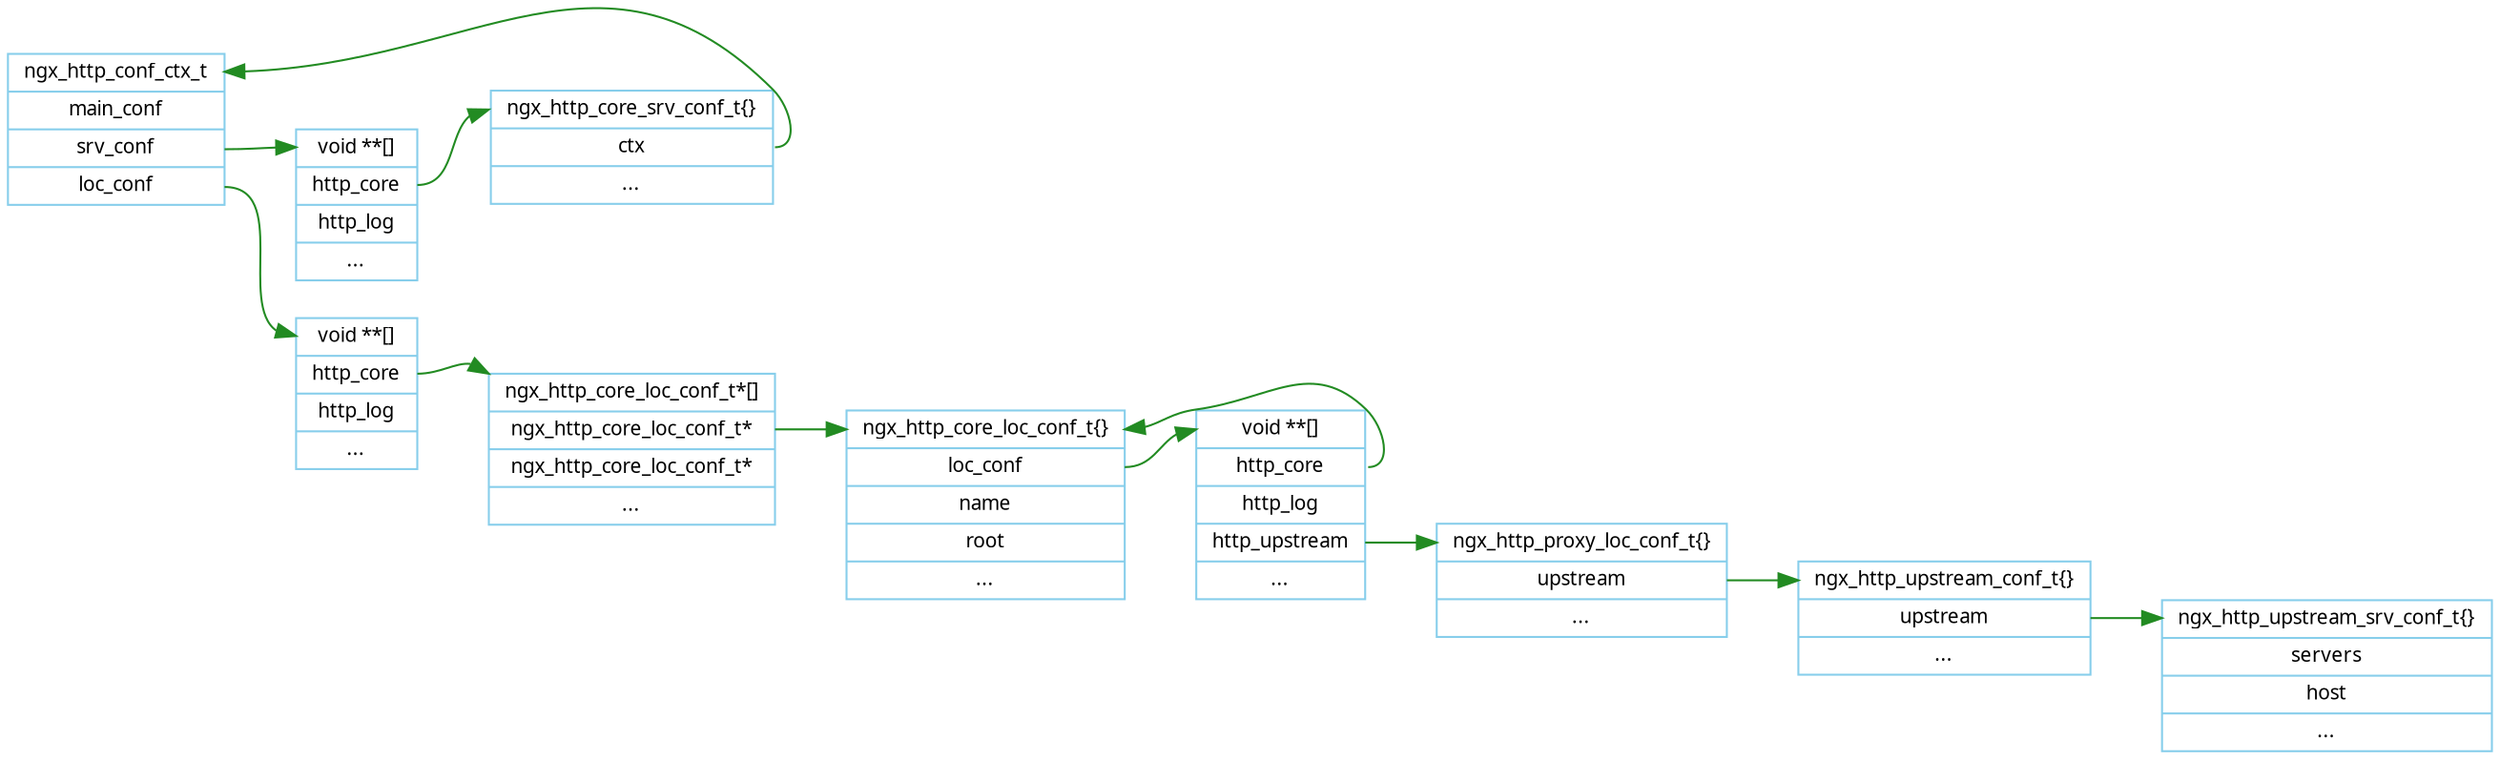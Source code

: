 digraph ngx_upstream_configuration {
   rankdir=LR;
   node [shape=record, color=skyblue, fontname="Verdana", fontsize=10];
   edge [color=forestgreen, fontname="Verdana", fontsize=10];
 

   ngx_http_conf_ctx_t [label="<head>ngx_http_conf_ctx_t|<main>main_conf|<srv>srv_conf|<loc>loc_conf"];
   srv_conf_array [label="<head>void **\[\]|<n1>http_core|<n2>http_log|..."];
   ngx_http_core_srv_conf_t [label="<head>ngx_http_core_srv_conf_t\{\}|<ctx>ctx|..."];
   loc_conf_array1 [label="<head>void **\[\]|<n1>http_core|<n2>http_log|..."];
   ngx_http_core_loc_conf_t_array [label="<head>ngx_http_core_loc_conf_t*\[\]|<n1>ngx_http_core_loc_conf_t*|<n2>ngx_http_core_loc_conf_t*|..."];
   ngx_http_core_loc_conf_t2 [label="<head>ngx_http_core_loc_conf_t\{\}|<loc_conf>loc_conf|<name>name|<root>root|..."];
   loc_conf_array2 [label="<head>void **\[\]|<n1>http_core|<n2>http_log|<n3>http_upstream|..."];
   ngx_http_proxy_loc_conf_t [label="<head>ngx_http_proxy_loc_conf_t\{\}|<upstream>upstream|..."];
   ngx_http_upstream_conf_t [label="<head>ngx_http_upstream_conf_t\{\}|<upstream>upstream|..."];
   ngx_http_upstream_srv_conf_t [label="<head>ngx_http_upstream_srv_conf_t\{\}|<servers>servers|host|..."];
   
   ngx_http_conf_ctx_t:srv -> srv_conf_array:head;
   ngx_http_conf_ctx_t:loc -> loc_conf_array1:head;
   srv_conf_array:n1 -> ngx_http_core_srv_conf_t:head;
   ngx_http_core_srv_conf_t:ctx:e -> ngx_http_conf_ctx_t:head;
   loc_conf_array1:n1 -> ngx_http_core_loc_conf_t_array:head:nw;
   ngx_http_core_loc_conf_t_array:n1 -> ngx_http_core_loc_conf_t2:head;
   ngx_http_core_loc_conf_t2:loc_conf -> loc_conf_array2:head;
   loc_conf_array2:n1:e -> ngx_http_core_loc_conf_t2:head;
   loc_conf_array2:n3 -> ngx_http_proxy_loc_conf_t:head;
   ngx_http_proxy_loc_conf_t:upstream -> ngx_http_upstream_conf_t:head;
   ngx_http_upstream_conf_t:upstream -> ngx_http_upstream_srv_conf_t:head;
}